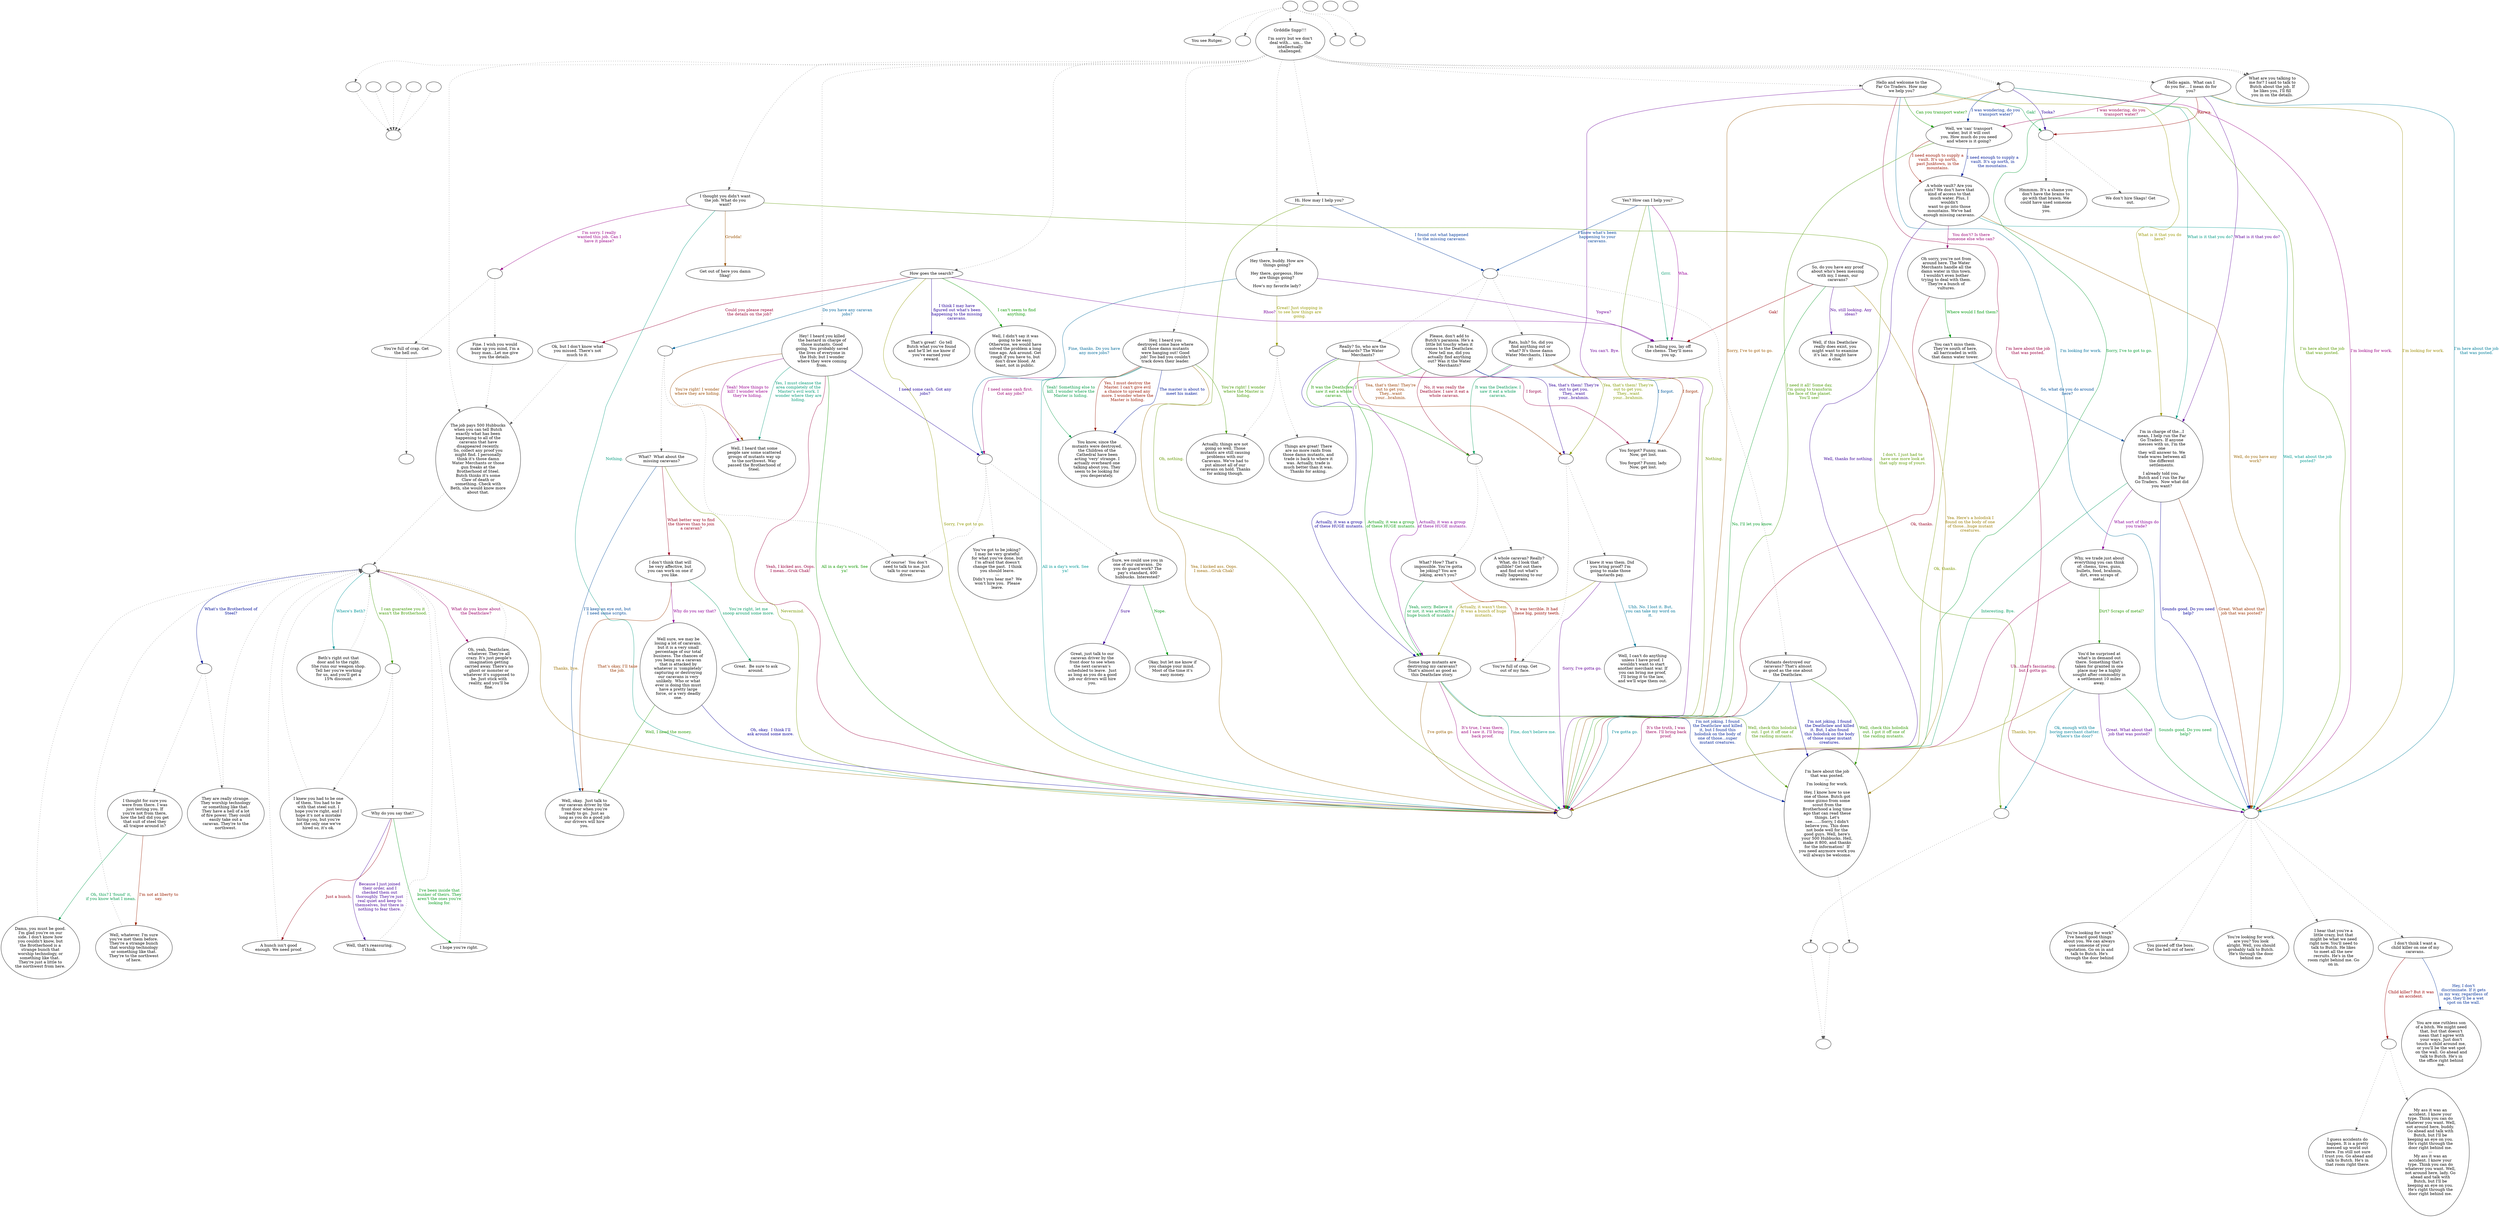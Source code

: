 digraph RUTGER {
  "start" [style=filled       fillcolor="#FFFFFF"       color="#000000"]
  "start" -> "look_at_p_proc" [style=dotted color="#555555"]
  "start" -> "pickup_p_proc" [style=dotted color="#555555"]
  "start" -> "talk_p_proc" [style=dotted color="#555555"]
  "start" -> "critter_p_proc" [style=dotted color="#555555"]
  "start" -> "destroy_p_proc" [style=dotted color="#555555"]
  "start" [label=""]
  "combat" [style=filled       fillcolor="#FFFFFF"       color="#000000"]
  "combat" [label=""]
  "critter_p_proc" [style=filled       fillcolor="#FFFFFF"       color="#000000"]
  "critter_p_proc" [label=""]
  "pickup_p_proc" [style=filled       fillcolor="#FFFFFF"       color="#000000"]
  "pickup_p_proc" [label=""]
  "talk_p_proc" [style=filled       fillcolor="#FFFFFF"       color="#000000"]
  "talk_p_proc" -> "get_reaction" [style=dotted color="#555555"]
  "talk_p_proc" -> "Rutger55" [style=dotted color="#555555"]
  "talk_p_proc" -> "Rutger58" [style=dotted color="#555555"]
  "talk_p_proc" -> "Rutger74" [style=dotted color="#555555"]
  "talk_p_proc" -> "Rutger00" [style=dotted color="#555555"]
  "talk_p_proc" -> "Rutger73" [style=dotted color="#555555"]
  "talk_p_proc" -> "Rutger74" [style=dotted color="#555555"]
  "talk_p_proc" -> "Rutger21" [style=dotted color="#555555"]
  "talk_p_proc" -> "Rutger54" [style=dotted color="#555555"]
  "talk_p_proc" -> "Rutger56" [style=dotted color="#555555"]
  "talk_p_proc" -> "Rutger17" [style=dotted color="#555555"]
  "talk_p_proc" -> "Rutger25" [style=dotted color="#555555"]
  "talk_p_proc" -> "Rutger21" [style=dotted color="#555555"]
  "talk_p_proc" -> "Rutger22" [style=dotted color="#555555"]
  "talk_p_proc" [label="Grdddle Snpp!!!\n---\nI'm sorry but we don't\ndeal with... um... the\nintellectually\nchallenged."]
  "destroy_p_proc" [style=filled       fillcolor="#FFFFFF"       color="#000000"]
  "destroy_p_proc" [label=""]
  "damage_p_proc" [style=filled       fillcolor="#FFFFFF"       color="#000000"]
  "damage_p_proc" [label=""]
  "look_at_p_proc" [style=filled       fillcolor="#FFFFFF"       color="#000000"]
  "look_at_p_proc" [label="You see Rutger."]
  "Rutger00" [style=filled       fillcolor="#FFFFFF"       color="#000000"]
  "Rutger00" [label="Hello and welcome to the\nFar Go Traders. How may\nwe help you?"]
  "Rutger00" -> "Rutger03" [label="Can you transport water?" color="#159900" fontcolor="#159900"]
  "Rutger00" -> "Rutger00a" [label="I'm here about the job\nthat was posted." color="#990041" fontcolor="#990041"]
  "Rutger00" -> "Rutger00a" [label="I'm looking for work." color="#006E99" fontcolor="#006E99"]
  "Rutger00" -> "Rutger07" [label="What is it that you do\nhere?" color="#999700" fontcolor="#999700"]
  "Rutger00" -> "RutgerEnd" [label="You can't. Bye." color="#6B0099" fontcolor="#6B0099"]
  "Rutger00" -> "Rutger00b" [label="Gak!" color="#00993E" fontcolor="#00993E"]
  "Rutger00a" [style=filled       fillcolor="#FFFFFF"       color="#000000"]
  "Rutger00a" -> "Rutger10" [style=dotted color="#555555"]
  "Rutger00a" -> "Rutger11" [style=dotted color="#555555"]
  "Rutger00a" -> "Rutger15" [style=dotted color="#555555"]
  "Rutger00a" -> "Rutger75" [style=dotted color="#555555"]
  "Rutger00a" -> "Rutger16" [style=dotted color="#555555"]
  "Rutger00a" [label=""]
  "Rutger00b" [style=filled       fillcolor="#FFFFFF"       color="#000000"]
  "Rutger00b" -> "Rutger01" [style=dotted color="#555555"]
  "Rutger00b" -> "Rutger02" [style=dotted color="#555555"]
  "Rutger00b" [label=""]
  "Rutger01" [style=filled       fillcolor="#FFFFFF"       color="#000000"]
  "Rutger01" [label="We don't hire Skags! Get\nout."]
  "Rutger02" [style=filled       fillcolor="#FFFFFF"       color="#000000"]
  "Rutger02" [label="Hmmmm. It's a shame you\ndon't have the brains to\ngo with that brawn. We\ncould have used someone\nlike\n you."]
  "Rutger03" [style=filled       fillcolor="#FFFFFF"       color="#000000"]
  "Rutger03" [label="Well, we 'can' transport\nwater, but it will cost\nyou. How much do you need\nand where is it going?"]
  "Rutger03" -> "Rutger04" [label="I need enough to supply a\nvault. It's up north,\npast Junktown, in the\nmountains." color="#991200" fontcolor="#991200"]
  "Rutger03" -> "Rutger04" [label="I need enough to supply a\nvault. It's up north, in\nthe mountains." color="#001B99" fontcolor="#001B99"]
  "Rutger03" -> "RutgerEnd" [label="I need it all! Some day,\nI'm going to transform\nthe face of the planet.\nYou'll see!" color="#489900" fontcolor="#489900"]
  "Rutger04" [style=filled       fillcolor="#FFFFFF"       color="#000000"]
  "Rutger04" [label="A whole vault? Are you\nnuts? We don't have that\nkind of access to that\nmuch water. Plus, I\nwouldn't\nwant to go into those\nmountains. We've had\nenough missing caravans."]
  "Rutger04" -> "Rutger05" [label="You don't? Is there\nsomeone else who can?" color="#990074" fontcolor="#990074"]
  "Rutger04" -> "Rutger00a" [label="Well, what about the job\nposted?" color="#009991" fontcolor="#009991"]
  "Rutger04" -> "Rutger00a" [label="Well, do you have any\nwork?" color="#996400" fontcolor="#996400"]
  "Rutger04" -> "RutgerEnd" [label="Well, thanks for nothing." color="#380099" fontcolor="#380099"]
  "Rutger05" [style=filled       fillcolor="#FFFFFF"       color="#000000"]
  "Rutger05" [label="Oh sorry, you're not from\naround here. The Water\nMerchants handle all the\ndamn water in this town.\nI wouldn't even bother\ntrying to deal with them.\nThey're a bunch of\nvultures."]
  "Rutger05" -> "Rutger06" [label="Where would I find them?" color="#00990B" fontcolor="#00990B"]
  "Rutger05" -> "RutgerEnd" [label="Ok, thanks." color="#990022" fontcolor="#990022"]
  "Rutger06" [style=filled       fillcolor="#FFFFFF"       color="#000000"]
  "Rutger06" [label="You can't miss them.\nThey're south of here,\nall barricaded in with\nthat damn water tower."]
  "Rutger06" -> "Rutger07" [label="So, what do you do around\nhere?" color="#004E99" fontcolor="#004E99"]
  "Rutger06" -> "RutgerEnd" [label="Ok, thanks." color="#7B9900" fontcolor="#7B9900"]
  "Rutger07" [style=filled       fillcolor="#FFFFFF"       color="#000000"]
  "Rutger07" [label="I'm in charge of the...I\nmean, I help run the Far\nGo Traders. If anyone\nmesses with us, I'm the\none\nthey will answer to. We\ntrade wares between all\nthe different\nsettlements.\n---\nI already told you. \nButch and I run the Far\nGo Traders.  Now what did\nyou want?"]
  "Rutger07" -> "Rutger08" [label="What sort of things do\nyou trade?" color="#8A0099" fontcolor="#8A0099"]
  "Rutger07" -> "RutgerEnd" [label="Interesting. Bye." color="#00995E" fontcolor="#00995E"]
  "Rutger07" -> "Rutger00a" [label="Great. What about that\njob that was posted?" color="#993100" fontcolor="#993100"]
  "Rutger07" -> "Rutger00a" [label="Sounds good. Do you need\nhelp?" color="#040099" fontcolor="#040099"]
  "Rutger08" [style=filled       fillcolor="#FFFFFF"       color="#000000"]
  "Rutger08" [label="Why, we trade just about\neverything you can think\nof: chems, tires, guns,\nbullets, food, brahmin,\ndirt, even scraps of\nmetal."]
  "Rutger08" -> "Rutger09" [label="Dirt? Scraps of metal?" color="#289900" fontcolor="#289900"]
  "Rutger08" -> "RutgerEnd" [label="Uh...that's fascinating,\nbut I gotta go." color="#990055" fontcolor="#990055"]
  "Rutger09" [style=filled       fillcolor="#FFFFFF"       color="#000000"]
  "Rutger09" [label="You'd be surprised at\nwhat's in demand out\nthere. Something that's\ntaken for granted in one\nplace may be a highly\nsought after commodity in\na settlement 10 miles\naway."]
  "Rutger09" -> "RutgerEndBad" [label="Ok, enough with the\nboring merchant chatter.\nWhere's the door?" color="#008199" fontcolor="#008199"]
  "Rutger09" -> "RutgerEnd" [label="Thanks, bye." color="#998400" fontcolor="#998400"]
  "Rutger09" -> "Rutger00a" [label="Great. What about that\njob that was posted?" color="#570099" fontcolor="#570099"]
  "Rutger09" -> "Rutger00a" [label="Sounds good. Do you need\nhelp?" color="#00992B" fontcolor="#00992B"]
  "Rutger10" [style=filled       fillcolor="#FFFFFF"       color="#000000"]
  "Rutger10" [label="I hear that you're a\nlittle crazy, but that\nmight be what we need\nright now. You'll need to\ntalk to Butch. He likes\nto meet all the new\nrecruits. He's in the\nroom right behind me. Go\non in."]
  "Rutger11" [style=filled       fillcolor="#FFFFFF"       color="#000000"]
  "Rutger11" [label="I don't think I want a\nchild killer on one of my\ncaravans."]
  "Rutger11" -> "Rutger11a" [label="Child killer? But it was\nan accident." color="#990002" fontcolor="#990002"]
  "Rutger11" -> "Rutger14" [label="Hey, I don't\ndiscriminate. If it gets\nin my way, regardless of\nage, they'll be a wet\nspot on the wall." color="#002F99" fontcolor="#002F99"]
  "Rutger11a" [style=filled       fillcolor="#FFFFFF"       color="#000000"]
  "Rutger11a" -> "Rutger12" [style=dotted color="#555555"]
  "Rutger11a" -> "Rutger13" [style=dotted color="#555555"]
  "Rutger11a" [label=""]
  "Rutger12" [style=filled       fillcolor="#FFFFFF"       color="#000000"]
  "Rutger12" [label="I guess accidents do\nhappen. It is a pretty\nmessed up world out\nthere. I'm still not sure\nI trust you. Go ahead and\ntalk to Butch. He's in\nthat room right there."]
  "Rutger13" [style=filled       fillcolor="#FFFFFF"       color="#000000"]
  "Rutger13" [label="My ass it was an\naccident. I know your\ntype. Think you can do\nwhatever you want. Well,\nnot around here, buddy.\nGo ahead and talk with\nButch, but I'll be\nkeeping an eye on you.\nHe's right through the\ndoor right behind me.\n---\nMy ass it was an\naccident. I know your\ntype. Think you can do\nwhatever you want. Well,\nnot around here, lady. Go\nahead and talk with\nButch, but I'll be\nkeeping an eye on you.\nHe's right through the\ndoor right behind me."]
  "Rutger14" [style=filled       fillcolor="#FFFFFF"       color="#000000"]
  "Rutger14" [label="You are one ruthless son\nof a bitch. We might need\nthat, but that doesn't\nmean that I agree with\nyour ways. Just don't\ntouch a child around me,\nor you'll be the wet spot\non the wall. Go ahead and\ntalk to Butch. He's in\nthe office right behind\nme."]
  "Rutger15" [style=filled       fillcolor="#FFFFFF"       color="#000000"]
  "Rutger15" [label="You're looking for work?\nI've heard good things\nabout you. We can always\nuse someone of your\nreputation. Go on in and\ntalk to Butch. He's\nthrough the door behind\nme."]
  "Rutger16" [style=filled       fillcolor="#FFFFFF"       color="#000000"]
  "Rutger16" [label="You're looking for work,\nare you? You look\nalright. Well, you should\nprobably talk to Butch.\nHe's through the door\nbehind me."]
  "Rutger17" [style=filled       fillcolor="#FFFFFF"       color="#000000"]
  "Rutger17" [label="I thought you didn't want\nthe job. What do you\nwant?"]
  "Rutger17" -> "RutgerEndBad" [label="I don't. I just had to\nhave one more look at\nthat ugly mug of yours." color="#5B9900" fontcolor="#5B9900"]
  "Rutger17" -> "Rutger17a" [label="I'm sorry. I really\nwanted this job. Can I\nhave it please?" color="#990088" fontcolor="#990088"]
  "Rutger17" -> "RutgerEnd" [label="Nothing." color="#00997D" fontcolor="#00997D"]
  "Rutger17" -> "Rutger18" [label="Grudda!" color="#995100" fontcolor="#995100"]
  "Rutger17a" [style=filled       fillcolor="#FFFFFF"       color="#000000"]
  "Rutger17a" -> "Rutger19" [style=dotted color="#555555"]
  "Rutger17a" -> "Rutger20" [style=dotted color="#555555"]
  "Rutger17a" [label=""]
  "Rutger18" [style=filled       fillcolor="#FFFFFF"       color="#000000"]
  "Rutger18" [label="Get out of here you damn\nSkag!"]
  "Rutger19" [style=filled       fillcolor="#FFFFFF"       color="#000000"]
  "Rutger19" -> "Rutger25" [style=dotted color="#555555"]
  "Rutger19" [label="Fine. I wish you would\nmake up you mind, I'm a\nbusy man...Let me give\nyou the details."]
  "Rutger20" [style=filled       fillcolor="#FFFFFF"       color="#000000"]
  "Rutger20" -> "BottomReact" [style=dotted color="#555555"]
  "Rutger20" [label="You're full of crap. Get\nthe hell out."]
  "Rutger21" [style=filled       fillcolor="#FFFFFF"       color="#000000"]
  "Rutger21" [label="What are you talking to\nme for? I said to talk to\nButch about the job. If\nhe likes you, I'll fill\nyou in on the details."]
  "Rutger22" [style=filled       fillcolor="#FFFFFF"       color="#000000"]
  "Rutger22" [label="How goes the search?"]
  "Rutger22" -> "Rutger76" [label="I think I may have\nfigured out what's been\nhappening to the missing\ncaravans." color="#240099" fontcolor="#240099"]
  "Rutger22" -> "Rutger23" [label="I can't seem to find\nanything." color="#099900" fontcolor="#099900"]
  "Rutger22" -> "Rutger26" [label="Could you please repeat\nthe details on the job?" color="#990035" fontcolor="#990035"]
  "Rutger22" -> "Rutger22a" [label="Do you have any caravan\njobs?" color="#006299" fontcolor="#006299"]
  "Rutger22" -> "RutgerEnd" [label="Sorry, I've got to go." color="#8E9900" fontcolor="#8E9900"]
  "Rutger22" -> "Rutger24" [label="Rhoo?" color="#770099" fontcolor="#770099"]
  "Rutger22a" [style=filled       fillcolor="#FFFFFF"       color="#000000"]
  "Rutger22a" -> "Rutger63" [style=dotted color="#555555"]
  "Rutger22a" -> "Rutger71" [style=dotted color="#555555"]
  "Rutger22a" [label=""]
  "Rutger23" [style=filled       fillcolor="#FFFFFF"       color="#000000"]
  "Rutger23" [label="Well, I didn't say it was\ngoing to be easy.\nOtherwise, we would have\nsolved the problem a long\ntime ago. Ask around. Get\nrough if you have to, but\ndon't draw blood. At\nleast, not in public."]
  "Rutger24" [style=filled       fillcolor="#FFFFFF"       color="#000000"]
  "Rutger24" [label="I'm telling you, lay off\nthe chems. They'll mess\nyou up."]
  "Rutger25" [style=filled       fillcolor="#FFFFFF"       color="#000000"]
  "Rutger25" -> "Rutger29" [style=dotted color="#555555"]
  "Rutger25" [label="The job pays 500 Hubbucks\nwhen you can tell Butch\nexactly what has been\nhappening to all of the\ncaravans that have\ndisappeared recently.\nSo, collect any proof you\nmight find. I personally\nthink it's those damn\nWater Merchants or those\ngun freaks at the\nBrotherhood of Steel.\nButch thinks it's some\nClaw of death or\nsomething. Check with\nBeth, she would know more\nabout that."]
  "Rutger26" [style=filled       fillcolor="#FFFFFF"       color="#000000"]
  "Rutger26" -> "Rutger25" [style=dotted color="#555555"]
  "Rutger26" [label="Ok, but I don't know what\nyou missed. There's not\nmuch to it."]
  "Rutger27" [style=filled       fillcolor="#FFFFFF"       color="#000000"]
  "Rutger27" [label="I thought for sure you\nwere from there. I was\njust testing you. If\nyou're not from there,\nhow the hell did you get\nthat suit of steel they\nall traipse around in?"]
  "Rutger27" -> "Rutger28" [label="Oh, this? I 'found' it,\nif you know what I mean." color="#00994A" fontcolor="#00994A"]
  "Rutger27" -> "Rutger30" [label="I'm not at liberty to\nsay." color="#991E00" fontcolor="#991E00"]
  "Rutger28" [style=filled       fillcolor="#FFFFFF"       color="#000000"]
  "Rutger28" -> "Rutger29" [style=dotted color="#555555"]
  "Rutger28" [label="Damn, you must be good.\nI'm glad you're on our\nside. I don't know how\nyou couldn't know, but\nthe Brotherhood is a\nstrange bunch that\nworship technology, or\nsomething like that. \nThey're just a little to\nthe northwest from here."]
  "Rutger29" [style=filled       fillcolor="#FFFFFF"       color="#000000"]
  "Rutger29" [label=""]
  "Rutger29" -> "Rutger29a" [label="What's the Brotherhood of\nSteel?" color="#000F99" fontcolor="#000F99"]
  "Rutger29" -> "Rutger29b" [label="I can guarantee you it\nwasn't the Brotherhood." color="#3C9900" fontcolor="#3C9900"]
  "Rutger29" -> "Rutger38" [label="What do you know about\nthe Deathclaw?" color="#990068" fontcolor="#990068"]
  "Rutger29" -> "Rutger37" [label="Where's Beth?" color="#009599" fontcolor="#009599"]
  "Rutger29" -> "RutgerEnd" [label="Thanks, bye." color="#997000" fontcolor="#997000"]
  "Rutger29a" [style=filled       fillcolor="#FFFFFF"       color="#000000"]
  "Rutger29a" -> "Rutger27" [style=dotted color="#555555"]
  "Rutger29a" -> "Rutger31" [style=dotted color="#555555"]
  "Rutger29a" [label=""]
  "Rutger29b" [style=filled       fillcolor="#FFFFFF"       color="#000000"]
  "Rutger29b" -> "Rutger32" [style=dotted color="#555555"]
  "Rutger29b" -> "Rutger33" [style=dotted color="#555555"]
  "Rutger29b" [label=""]
  "Rutger30" [style=filled       fillcolor="#FFFFFF"       color="#000000"]
  "Rutger30" -> "Rutger29" [style=dotted color="#555555"]
  "Rutger30" [label="Well, whatever. I'm sure\nyou've met them before.\nThey're a strange bunch\nthat worship technology\nor something like that.\nThey're to the northwest\nof here."]
  "Rutger31" [style=filled       fillcolor="#FFFFFF"       color="#000000"]
  "Rutger31" -> "Rutger29" [style=dotted color="#555555"]
  "Rutger31" [label="They are really strange.\nThey worship technology\nor something like that.\nThey have a hell of a lot\nof fire power. They could\neasily take out a\ncaravan. They're to the\nnorthwest."]
  "Rutger32" [style=filled       fillcolor="#FFFFFF"       color="#000000"]
  "Rutger32" -> "Rutger29" [style=dotted color="#555555"]
  "Rutger32" [label="I knew you had to be one\nof them. You had to be\nwith that steel suit. I\nhope you're right, and I\nhope it's not a mistake\nhiring you, but you're\nnot the only one we've\nhired so, it's ok."]
  "Rutger33" [style=filled       fillcolor="#FFFFFF"       color="#000000"]
  "Rutger33" [label="Why do you say that?"]
  "Rutger33" -> "Rutger34" [label="Because I just joined\ntheir order, and I\nchecked them out\nthoroughly. They're just\nreal quiet and keep to\nthemselves, but there is\nnothing to fear there." color="#440099" fontcolor="#440099"]
  "Rutger33" -> "Rutger35" [label="I've been inside that\nbunker of theirs. They\naren't the ones you're\nlooking for." color="#009917" fontcolor="#009917"]
  "Rutger33" -> "Rutger36" [label="Just a hunch." color="#990016" fontcolor="#990016"]
  "Rutger34" [style=filled       fillcolor="#FFFFFF"       color="#000000"]
  "Rutger34" -> "Rutger29" [style=dotted color="#555555"]
  "Rutger34" [label="Well, that's reassuring.\nI think."]
  "Rutger35" [style=filled       fillcolor="#FFFFFF"       color="#000000"]
  "Rutger35" -> "Rutger29" [style=dotted color="#555555"]
  "Rutger35" [label="I hope you're right."]
  "Rutger36" [style=filled       fillcolor="#FFFFFF"       color="#000000"]
  "Rutger36" -> "Rutger29" [style=dotted color="#555555"]
  "Rutger36" [label="A hunch isn't good\nenough. We need proof."]
  "Rutger37" [style=filled       fillcolor="#FFFFFF"       color="#000000"]
  "Rutger37" -> "Rutger29" [style=dotted color="#555555"]
  "Rutger37" [label="Beth's right out that\ndoor and to the right.\nShe runs our weapon shop.\nTell her you're working\nfor us, and you'll get a\n15% discount."]
  "Rutger38" [style=filled       fillcolor="#FFFFFF"       color="#000000"]
  "Rutger38" -> "Rutger29" [style=dotted color="#555555"]
  "Rutger38" [label="Oh, yeah, Deathclaw,\nwhatever. They're all\ncrazy. It's just people's\nimagination getting\ncarried away. There's no\nghost or monster or\nwhatever it's supposed to\nbe. Just stick with\nreality, and you'll be\nfine."]
  "Rutger39" [style=filled       fillcolor="#FFFFFF"       color="#000000"]
  "Rutger39" [label="Yes? How can I help you?"]
  "Rutger39" -> "Rutger39a" [label="I know what's been\nhappening to your\ncaravans." color="#004299" fontcolor="#004299"]
  "Rutger39" -> "RutgerEnd" [label="Nothing." color="#6F9900" fontcolor="#6F9900"]
  "Rutger39" -> "Rutger24" [label="Wha." color="#970099" fontcolor="#970099"]
  "Rutger39" -> "Rutger24" [label="Grrr." color="#00996A" fontcolor="#00996A"]
  "Rutger39a" [style=filled       fillcolor="#FFFFFF"       color="#000000"]
  "Rutger39a" -> "Rutger49" [style=dotted color="#555555"]
  "Rutger39a" -> "Rutger50" [style=dotted color="#555555"]
  "Rutger39a" -> "Rutger51" [style=dotted color="#555555"]
  "Rutger39a" -> "Rutger40" [style=dotted color="#555555"]
  "Rutger39a" [label=""]
  "Rutger40" [style=filled       fillcolor="#FFFFFF"       color="#000000"]
  "Rutger40" [label="Really? So, who are the\nbastards? The Water\nMerchants?"]
  "Rutger40" -> "Rutger40a" [label="Yea, that's them! They're\nout to get you.\nThey...want\nyour...brahmin." color="#993D00" fontcolor="#993D00"]
  "Rutger40" -> "Rutger47" [label="Actually, it was a group\nof these HUGE mutants." color="#110099" fontcolor="#110099"]
  "Rutger40" -> "Rutger40b" [label="It was the Deathclaw. I\nsaw it eat a whole\ncaravan." color="#1C9900" fontcolor="#1C9900"]
  "Rutger40" -> "Rutger41" [label="I forgot." color="#990049" fontcolor="#990049"]
  "Rutger40a" [style=filled       fillcolor="#FFFFFF"       color="#000000"]
  "Rutger40a" -> "Rutger42" [style=dotted color="#555555"]
  "Rutger40a" -> "Rutger44" [style=dotted color="#555555"]
  "Rutger40a" [label=""]
  "Rutger40b" [style=filled       fillcolor="#FFFFFF"       color="#000000"]
  "Rutger40b" -> "Rutger45" [style=dotted color="#555555"]
  "Rutger40b" -> "Rutger46" [style=dotted color="#555555"]
  "Rutger40b" [label=""]
  "Rutger41" [style=filled       fillcolor="#FFFFFF"       color="#000000"]
  "Rutger41" [label="You forgot? Funny, man.\nNow, get lost.\n---\nYou forgot? Funny, lady.\nNow, get lost."]
  "Rutger42" [style=filled       fillcolor="#FFFFFF"       color="#000000"]
  "Rutger42" [label="I knew it was them. Did\nyou bring proof? I'm\ngoing to make those\nbastards pay."]
  "Rutger42" -> "Rutger43" [label="Uhh. No. I lost it. But,\nyou can take my word on\nit." color="#007599" fontcolor="#007599"]
  "Rutger42" -> "Rutger47" [label="Actually, it wasn't them.\nIt was a bunch of huge\nmutants." color="#999000" fontcolor="#999000"]
  "Rutger42" -> "RutgerEnd" [label="Sorry, I've gotta go." color="#630099" fontcolor="#630099"]
  "Rutger43" [style=filled       fillcolor="#FFFFFF"       color="#000000"]
  "Rutger43" [label="Well, I can't do anything\nunless I have proof. I\nwouldn't want to start\nanother merchant war. If\nyou can bring me proof,\nI'll bring it to the law,\nand we'll wipe them out."]
  "Rutger44" [style=filled       fillcolor="#FFFFFF"       color="#000000"]
  "Rutger44" [label="You're full of crap. Get\nout of my face."]
  "Rutger45" [style=filled       fillcolor="#FFFFFF"       color="#000000"]
  "Rutger45" [label="What? How? That's\nimpossible. You're gotta\nbe joking? You are\njoking, aren't you?"]
  "Rutger45" -> "Rutger47" [label="Yeah, sorry. Believe it\nor not, it was actually a\nhuge bunch of mutants." color="#009937" fontcolor="#009937"]
  "Rutger45" -> "Rutger44" [label="It was terrible. It had\nthese big, pointy teeth." color="#990A00" fontcolor="#990A00"]
  "Rutger46" [style=filled       fillcolor="#FFFFFF"       color="#000000"]
  "Rutger46" [label="A whole caravan? Really?\nWhat, do I look that\ngullible? Get out there\nand find out what's\nreally happening to our\ncaravans."]
  "Rutger47" [style=filled       fillcolor="#FFFFFF"       color="#000000"]
  "Rutger47" [label="Some huge mutants are\ndestroying my caravans?\nThat's almost as good as\nthis Deathclaw story."]
  "Rutger47" -> "Rutger48" [label="I'm not joking. I found\nthe Deathclaw and killed\nit, but I found this\nholodisk on the body of\none of those...super\nmutant creatures." color="#002399" fontcolor="#002399"]
  "Rutger47" -> "Rutger48" [label="Well, check this holodisk\nout. I got it off one of\nthe raiding mutants." color="#4F9900" fontcolor="#4F9900"]
  "Rutger47" -> "RutgerEnd" [label="It's true, I was there,\nand I saw it. I'll bring\nback proof." color="#99007C" fontcolor="#99007C"]
  "Rutger47" -> "RutgerEnd" [label="Fine, don't believe me." color="#009989" fontcolor="#009989"]
  "Rutger47" -> "RutgerEnd" [label="I've gotta go." color="#995D00" fontcolor="#995D00"]
  "Rutger48" [style=filled       fillcolor="#FFFFFF"       color="#000000"]
  "Rutger48" -> "TopReact" [style=dotted color="#555555"]
  "Rutger48" [label="I'm here about the job\nthat was posted.\n---\nI'm looking for work.\n---\nHey, I know how to use\none of those. Butch got\nsome gizmo from some\nscout from the\nBrotherhood a long time\nago that can read these\nthings. Let's\nsee.……Sorry, I didn't\nbelieve you. This does\nnot bode well for the\ngood guys. Well, here's\nyour 500 Hubbucks. Hell,\nmake it 800, and thanks\nfor the information!  If\nyou need anymore work you\nwill always be welcome."]
  "Rutger49" [style=filled       fillcolor="#FFFFFF"       color="#000000"]
  "Rutger49" [label="Please, don't add to\nButch's paranoia. He's a\nlittle bit touchy when it\ncomes to the Deathclaw.\nNow tell me, did you\nactually find anything\nout? Was it the Water\nMerchants?"]
  "Rutger49" -> "Rutger40a" [label="Yea, that's them! They're\nout to get you.\nThey...want\nyour...brahmin." color="#300099" fontcolor="#300099"]
  "Rutger49" -> "Rutger47" [label="Actually, it was a group\nof these HUGE mutants." color="#009904" fontcolor="#009904"]
  "Rutger49" -> "Rutger40b" [label="No, it was really the\nDeathclaw. I saw it eat a\nwhole caravan." color="#990029" fontcolor="#990029"]
  "Rutger49" -> "Rutger41" [label="I forgot." color="#005699" fontcolor="#005699"]
  "Rutger50" [style=filled       fillcolor="#FFFFFF"       color="#000000"]
  "Rutger50" [label="Rats, huh? So, did you\nfind anything out or\nwhat? It's those damn\nWater Merchants, I know\nit!"]
  "Rutger50" -> "Rutger40a" [label="Yea, that's them! They're\nout to get you.\nThey...want\nyour...brahmin." color="#829900" fontcolor="#829900"]
  "Rutger50" -> "Rutger47" [label="Actually, it was a group\nof these HUGE mutants." color="#830099" fontcolor="#830099"]
  "Rutger50" -> "Rutger40b" [label="It was the Deathclaw. I\nsaw it eat a whole\ncaravan." color="#009956" fontcolor="#009956"]
  "Rutger50" -> "Rutger41" [label="I forgot." color="#992A00" fontcolor="#992A00"]
  "Rutger51" [style=filled       fillcolor="#FFFFFF"       color="#000000"]
  "Rutger51" [label="Mutants destroyed our\ncaravans? That's almost\nas good as the one about\nthe Deathclaw."]
  "Rutger51" -> "Rutger48" [label="I'm not joking. I found\nthe Deathclaw and killed\nit. But, I also found\nthis holodisk on the body\nof those super mutant\ncreatures." color="#000399" fontcolor="#000399"]
  "Rutger51" -> "Rutger48" [label="Well, check this holodisk\nout. I got it off one of\nthe raiding mutants." color="#309900" fontcolor="#309900"]
  "Rutger51" -> "RutgerEnd" [label="It's the truth, I was\nthere. I'll bring back\nproof." color="#99005C" fontcolor="#99005C"]
  "Rutger51" -> "RutgerEnd" [label="I've gotta go." color="#008999" fontcolor="#008999"]
  "Rutger52" [style=filled       fillcolor="#FFFFFF"       color="#000000"]
  "Rutger52" [label="So, do you have any proof\nabout who's been messing\nwith my, I mean, our\ncaravans?"]
  "Rutger52" -> "Rutger48" [label="Yea. Here's a holodisk I\nfound on the body of one\nof those...huge mutant\ncreatures." color="#997C00" fontcolor="#997C00"]
  "Rutger52" -> "Rutger53" [label="No, still looking. Any\nideas?" color="#500099" fontcolor="#500099"]
  "Rutger52" -> "RutgerEnd" [label="No, I'll let you know." color="#009923" fontcolor="#009923"]
  "Rutger52" -> "Rutger24" [label="Gak!" color="#990009" fontcolor="#990009"]
  "Rutger53" [style=filled       fillcolor="#FFFFFF"       color="#000000"]
  "Rutger53" [label="Well, if this Deathclaw\nreally does exist, you\nmight want to examine\nit's lair. It might have\na clue."]
  "Rutger54" [style=filled       fillcolor="#FFFFFF"       color="#000000"]
  "Rutger54" [label="Hi. How may I help you?"]
  "Rutger54" -> "Rutger39a" [label="I found out what happened\nto the missing caravans." color="#003699" fontcolor="#003699"]
  "Rutger54" -> "RutgerEnd" [label="Oh, nothing." color="#639900" fontcolor="#639900"]
  "Rutger55" [style=filled       fillcolor="#FFFFFF"       color="#000000"]
  "Rutger55" [label="Hey! I heard you killed\nthe bastard in charge of\nthose mutants. Good\ngoing. You probably saved\nthe lives of everyone in\nthe Hub; but I wonder\nwhere they were coming\nfrom."]
  "Rutger55" -> "Rutger59" [label="Yeah! More things to\nkill! I wonder where\nthey're hiding." color="#99008F" fontcolor="#99008F"]
  "Rutger55" -> "Rutger59" [label="Yes, I must cleanse the\narea completely of the\nMaster's evil work. I\nwonder where they are\nhiding." color="#009976" fontcolor="#009976"]
  "Rutger55" -> "Rutger59" [label="You're right! I wonder\nwhere they are hiding." color="#994900" fontcolor="#994900"]
  "Rutger55" -> "Rutger55a" [label="I need some cash. Got any\njobs?" color="#1D0099" fontcolor="#1D0099"]
  "Rutger55" -> "RutgerEnd" [label="All in a day's work. See\nya!" color="#109900" fontcolor="#109900"]
  "Rutger55" -> "RutgerEnd" [label="Yeah, I kicked ass. Oops.\nI mean...Gruk Chak!" color="#99003D" fontcolor="#99003D"]
  "Rutger55a" [style=filled       fillcolor="#FFFFFF"       color="#000000"]
  "Rutger55a" -> "Rutger67" [style=dotted color="#555555"]
  "Rutger55a" -> "Rutger71" [style=dotted color="#555555"]
  "Rutger55a" -> "Rutger62" [style=dotted color="#555555"]
  "Rutger55a" [label=""]
  "Rutger56" [style=filled       fillcolor="#FFFFFF"       color="#000000"]
  "Rutger56" [label="Hey there, buddy. How are\nthings going?\n---\nHey there, gorgeous. How\nare things going?\n---\nHow's my favorite lady?"]
  "Rutger56" -> "Rutger55a" [label="Fine, thanks. Do you have\nany more jobs?" color="#006999" fontcolor="#006999"]
  "Rutger56" -> "Rutger56a" [label="Great! Just stopping in\nto see how things are\ngoing." color="#969900" fontcolor="#969900"]
  "Rutger56" -> "Rutger24" [label="Yogwa?" color="#6F0099" fontcolor="#6F0099"]
  "Rutger56a" [style=filled       fillcolor="#FFFFFF"       color="#000000"]
  "Rutger56a" -> "Rutger57" [style=dotted color="#555555"]
  "Rutger56a" -> "Rutger61" [style=dotted color="#555555"]
  "Rutger56a" [label=""]
  "Rutger57" [style=filled       fillcolor="#FFFFFF"       color="#000000"]
  "Rutger57" [label="Things are great! There\nare no more raids from\nthose damn mutants, and\ntrade is back to where it\nwas. Actually, trade is\nmuch better than it was.\nThanks for asking."]
  "Rutger58" [style=filled       fillcolor="#FFFFFF"       color="#000000"]
  "Rutger58" [label="Hey, I heard you\ndestroyed some base where\nall those damn mutants\nwere hanging out! Good\njob! Too bad you couldn't\ntrack down their leader."]
  "Rutger58" -> "Rutger60" [label="Yeah! Something else to\nkill. I wonder where the\nMaster is hiding." color="#009943" fontcolor="#009943"]
  "Rutger58" -> "Rutger60" [label="Yes, I must destroy the\nMaster. I can't give evil\na chance to spread any\nmore. I wonder where the\nMaster is hiding." color="#991600" fontcolor="#991600"]
  "Rutger58" -> "Rutger60" [label="The master is about to\nmeet his maker." color="#001799" fontcolor="#001799"]
  "Rutger58" -> "Rutger61" [label="You're right! I wonder\nwhere the Master is\nhiding." color="#439900" fontcolor="#439900"]
  "Rutger58" -> "Rutger55a" [label="I need some cash first.\nGot any jobs?" color="#990070" fontcolor="#990070"]
  "Rutger58" -> "RutgerEnd" [label="All in a day's work. See\nya!" color="#009996" fontcolor="#009996"]
  "Rutger58" -> "RutgerEnd" [label="Yea, I kicked ass. Oops.\nI mean...Gruk Chak!" color="#996900" fontcolor="#996900"]
  "Rutger59" [style=filled       fillcolor="#FFFFFF"       color="#000000"]
  "Rutger59" [label="Well, I heard that some\npeople saw some scattered\ngroups of mutants way up\nto the northwest. Way\npassed the Brotherhood of\nSteel."]
  "Rutger60" [style=filled       fillcolor="#FFFFFF"       color="#000000"]
  "Rutger60" [label="You know, since the\nmutants were destroyed,\nthe Children of the\nCathedral have been\nacting 'very' strange. I\nactually overheard one\ntalking about you. They\nseem to be looking for\nyou desperately."]
  "Rutger61" [style=filled       fillcolor="#FFFFFF"       color="#000000"]
  "Rutger61" [label="Actually, things are not\ngoing so well. Those\nmutants are still causing\nproblems with our\nCaravans. We've had to\nput almost all of our\ncaravans on hold. Thanks\nfor asking though."]
  "Rutger62" [style=filled       fillcolor="#FFFFFF"       color="#000000"]
  "Rutger62" [label="Sure, we could use you in\none of our caravans.  Do\nyou do guard work? The\npay’s standard, 400\nhubbucks. Interested?"]
  "Rutger62" -> "Rutger65" [label="Sure" color="#3C0099" fontcolor="#3C0099"]
  "Rutger62" -> "Rutger64" [label="Nope." color="#009910" fontcolor="#009910"]
  "Rutger63" [style=filled       fillcolor="#FFFFFF"       color="#000000"]
  "Rutger63" [label="What?  What about the\nmissing caravans?"]
  "Rutger63" -> "Rutger68" [label="What better way to find\nthe thieves than to join\na caravan?" color="#99001D" fontcolor="#99001D"]
  "Rutger63" -> "Rutger70" [label="I’ll keep an eye out, but\nI need some scripts." color="#004A99" fontcolor="#004A99"]
  "Rutger63" -> "RutgerEnd" [label="Nevermind." color="#769900" fontcolor="#769900"]
  "Rutger64" [style=filled       fillcolor="#FFFFFF"       color="#000000"]
  "Rutger64" [label="Okay, but let me know if\nyou change your mind. \nMost of the time it’s\neasy money."]
  "Rutger65" [style=filled       fillcolor="#FFFFFF"       color="#000000"]
  "Rutger65" [label="Great, just talk to our\ncaravan driver by the\nfront door to see when\nthe next caravan’s\nscheduled to leave.  Just\nas long as you do a good\njob our drivers will hire\nyou."]
  "Rutger67" [style=filled       fillcolor="#FFFFFF"       color="#000000"]
  "Rutger67" [label="You’ve got to be joking? \nI may be very grateful\nfor what you’ve done, but\nI’m afraid that doesn’t\nchange the past.  I think\nyou should leave.\n---\nDidn’t you hear me?  We\nwon’t hire you.  Please\nleave."]
  "Rutger68" [style=filled       fillcolor="#FFFFFF"       color="#000000"]
  "Rutger68" [label="I don’t think that will\nbe very affective, but\nyou can work on one if\nyou like."]
  "Rutger68" -> "Rutger72" [label="Why do you say that?" color="#8F0099" fontcolor="#8F0099"]
  "Rutger68" -> "Rutger69" [label="You’re right, let me\nsnoop around some more." color="#009962" fontcolor="#009962"]
  "Rutger68" -> "Rutger70" [label="That’s okay, I’ll take\nthe job." color="#993600" fontcolor="#993600"]
  "Rutger69" [style=filled       fillcolor="#FFFFFF"       color="#000000"]
  "Rutger69" [label="Great.  Be sure to ask\naround."]
  "Rutger70" [style=filled       fillcolor="#FFFFFF"       color="#000000"]
  "Rutger70" [label="Well, okay.  Just talk to\nour caravan driver by the\nfront door when you’re\nready to go.  Just as\nlong as you do a good job\nour drivers will hire\nyou."]
  "Rutger71" [style=filled       fillcolor="#FFFFFF"       color="#000000"]
  "Rutger71" [label="Of course!  You don’t\nneed to talk to me. Just\ntalk to our caravan\ndriver."]
  "Rutger72" [style=filled       fillcolor="#FFFFFF"       color="#000000"]
  "Rutger72" [label="Well sure, we may be\nlosing a lot of caravans,\nbut it is a very small\npercentage of our total\nbusiness. The chances of\nyou being on a caravan\nthat is attacked by\nwhatever is ‘completely’\ncapturing or destroying\nour caravans is very\nunlikely.  Who or what\never is doing this must\nhave a pretty large\nforce, or a very deadly\none."]
  "Rutger72" -> "RutgerEnd" [label="Oh, okay.  I think I’ll\nask around some more." color="#090099" fontcolor="#090099"]
  "Rutger72" -> "Rutger70" [label="Well, I need the money." color="#249900" fontcolor="#249900"]
  "Rutger73" [style=filled       fillcolor="#FFFFFF"       color="#000000"]
  "Rutger73" [label="Hello again.  What can I\ndo you for… I mean do for\nyou?"]
  "Rutger73" -> "Rutger03" [label="I was wondering, do you\ntransport water?" color="#990050" fontcolor="#990050"]
  "Rutger73" -> "Rutger00a" [label="I’m here about the job\nthat was posted." color="#007D99" fontcolor="#007D99"]
  "Rutger73" -> "Rutger00a" [label="I’m looking for work." color="#998900" fontcolor="#998900"]
  "Rutger73" -> "Rutger07" [label="What is it that you do?" color="#5C0099" fontcolor="#5C0099"]
  "Rutger73" -> "RutgerEnd" [label="Sorry, I’ve to got to go." color="#00992F" fontcolor="#00992F"]
  "Rutger73" -> "Rutger00b" [label="Rarwa." color="#990300" fontcolor="#990300"]
  "Rutger74" [style=filled       fillcolor="#FFFFFF"       color="#000000"]
  "Rutger74" [label=""]
  "Rutger74" -> "Rutger03" [label="I was wondering, do you\ntransport water?" color="#002A99" fontcolor="#002A99"]
  "Rutger74" -> "Rutger00a" [label="I’m here about the job\nthat was posted." color="#579900" fontcolor="#579900"]
  "Rutger74" -> "Rutger00a" [label="I’m looking for work." color="#990083" fontcolor="#990083"]
  "Rutger74" -> "Rutger07" [label="What is it that you do?" color="#009982" fontcolor="#009982"]
  "Rutger74" -> "RutgerEnd" [label="Sorry, I’ve to got to go." color="#995500" fontcolor="#995500"]
  "Rutger74" -> "Rutger00b" [label="Tooka?" color="#290099" fontcolor="#290099"]
  "Rutger75" [style=filled       fillcolor="#FFFFFF"       color="#000000"]
  "Rutger75" [label="You pissed off the boss. \nGet the hell out of here!"]
  "Rutger76" [style=filled       fillcolor="#FFFFFF"       color="#000000"]
  "Rutger76" [label="That's great!  Go tell\nButch what you've found\nand he'll let me know if\nyou've earned your\nreward."]
  "RutgerEnd" [style=filled       fillcolor="#FFFFFF"       color="#000000"]
  "RutgerEnd" [label=""]
  "RutgerEndBad" [style=filled       fillcolor="#FFFFFF"       color="#000000"]
  "RutgerEndBad" -> "DownReactLevel" [style=dotted color="#555555"]
  "RutgerEndBad" [label=""]
  "get_reaction" [style=filled       fillcolor="#FFFFFF"       color="#000000"]
  "get_reaction" -> "ReactToLevel" [style=dotted color="#555555"]
  "get_reaction" [label=""]
  "ReactToLevel" [style=filled       fillcolor="#FFFFFF"       color="#000000"]
  "ReactToLevel" [label=""]
  "LevelToReact" [style=filled       fillcolor="#FFFFFF"       color="#000000"]
  "LevelToReact" [label=""]
  "UpReact" [style=filled       fillcolor="#FFFFFF"       color="#000000"]
  "UpReact" -> "ReactToLevel" [style=dotted color="#555555"]
  "UpReact" [label=""]
  "DownReact" [style=filled       fillcolor="#FFFFFF"       color="#000000"]
  "DownReact" -> "ReactToLevel" [style=dotted color="#555555"]
  "DownReact" [label=""]
  "BottomReact" [style=filled       fillcolor="#FFFFFF"       color="#000000"]
  "BottomReact" [label=""]
  "TopReact" [style=filled       fillcolor="#FFFFFF"       color="#000000"]
  "TopReact" [label=""]
  "BigUpReact" [style=filled       fillcolor="#FFFFFF"       color="#000000"]
  "BigUpReact" -> "ReactToLevel" [style=dotted color="#555555"]
  "BigUpReact" [label=""]
  "BigDownReact" [style=filled       fillcolor="#FFFFFF"       color="#000000"]
  "BigDownReact" -> "ReactToLevel" [style=dotted color="#555555"]
  "BigDownReact" [label=""]
  "UpReactLevel" [style=filled       fillcolor="#FFFFFF"       color="#000000"]
  "UpReactLevel" -> "LevelToReact" [style=dotted color="#555555"]
  "UpReactLevel" [label=""]
  "DownReactLevel" [style=filled       fillcolor="#FFFFFF"       color="#000000"]
  "DownReactLevel" -> "LevelToReact" [style=dotted color="#555555"]
  "DownReactLevel" [label=""]
  "Goodbyes" [style=filled       fillcolor="#FFFFFF"       color="#000000"]
  "Goodbyes" [label=""]
}